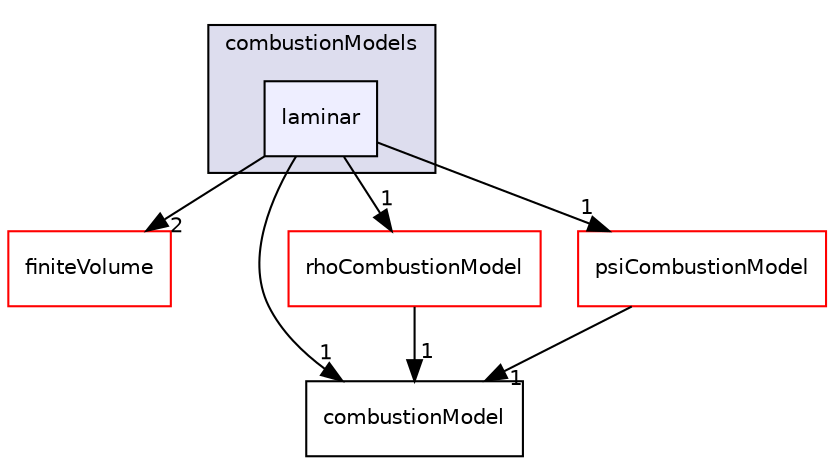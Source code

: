 digraph "src/combustionModels/laminar" {
  bgcolor=transparent;
  compound=true
  node [ fontsize="10", fontname="Helvetica"];
  edge [ labelfontsize="10", labelfontname="Helvetica"];
  subgraph clusterdir_a28bb8a003fe9b05e061f79ecbbcb476 {
    graph [ bgcolor="#ddddee", pencolor="black", label="combustionModels" fontname="Helvetica", fontsize="10", URL="dir_a28bb8a003fe9b05e061f79ecbbcb476.html"]
  dir_2dfe41d728f7a75a713ec0aee78ac9bb [shape=box, label="laminar", style="filled", fillcolor="#eeeeff", pencolor="black", URL="dir_2dfe41d728f7a75a713ec0aee78ac9bb.html"];
  }
  dir_9bd15774b555cf7259a6fa18f99fe99b [shape=box label="finiteVolume" color="red" URL="dir_9bd15774b555cf7259a6fa18f99fe99b.html"];
  dir_cf7b61e9dee2eed7a2c89936088862b3 [shape=box label="combustionModel" URL="dir_cf7b61e9dee2eed7a2c89936088862b3.html"];
  dir_efa96353c8b7dae32ae84afea1b94888 [shape=box label="rhoCombustionModel" color="red" URL="dir_efa96353c8b7dae32ae84afea1b94888.html"];
  dir_a8d6620fa9f1693a4e689cfecb536ff8 [shape=box label="psiCombustionModel" color="red" URL="dir_a8d6620fa9f1693a4e689cfecb536ff8.html"];
  dir_2dfe41d728f7a75a713ec0aee78ac9bb->dir_9bd15774b555cf7259a6fa18f99fe99b [headlabel="2", labeldistance=1.5 headhref="dir_000745_000894.html"];
  dir_2dfe41d728f7a75a713ec0aee78ac9bb->dir_cf7b61e9dee2eed7a2c89936088862b3 [headlabel="1", labeldistance=1.5 headhref="dir_000745_000737.html"];
  dir_2dfe41d728f7a75a713ec0aee78ac9bb->dir_efa96353c8b7dae32ae84afea1b94888 [headlabel="1", labeldistance=1.5 headhref="dir_000745_000761.html"];
  dir_2dfe41d728f7a75a713ec0aee78ac9bb->dir_a8d6620fa9f1693a4e689cfecb536ff8 [headlabel="1", labeldistance=1.5 headhref="dir_000745_000757.html"];
  dir_efa96353c8b7dae32ae84afea1b94888->dir_cf7b61e9dee2eed7a2c89936088862b3 [headlabel="1", labeldistance=1.5 headhref="dir_000761_000737.html"];
  dir_a8d6620fa9f1693a4e689cfecb536ff8->dir_cf7b61e9dee2eed7a2c89936088862b3 [headlabel="1", labeldistance=1.5 headhref="dir_000757_000737.html"];
}
